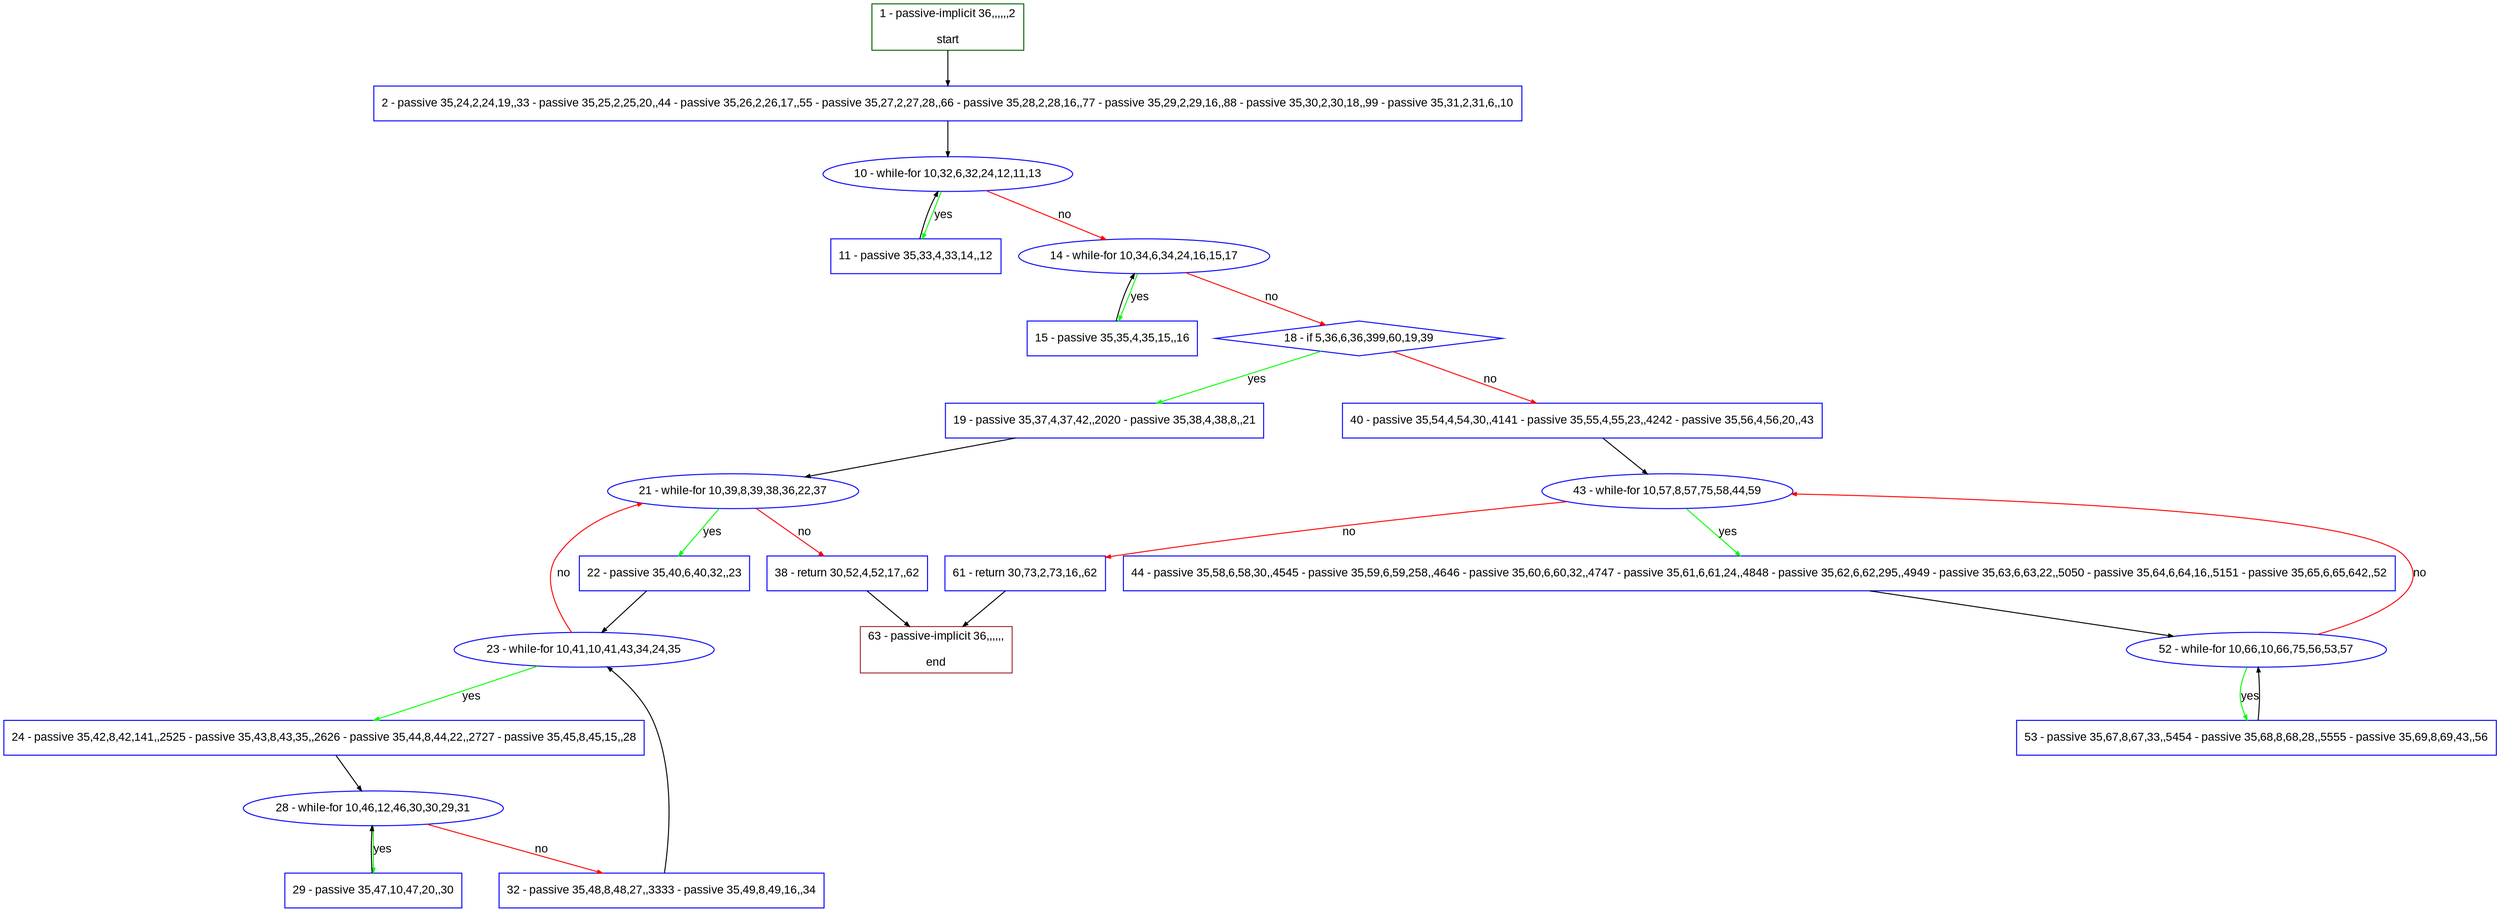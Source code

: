 digraph "" {
  graph [pack="true", label="", fontsize="12", packmode="clust", fontname="Arial", fillcolor="#FFFFCC", bgcolor="white", style="rounded,filled", compound="true"];
  node [node_initialized="no", label="", color="grey", fontsize="12", fillcolor="white", fontname="Arial", style="filled", shape="rectangle", compound="true", fixedsize="false"];
  edge [fontcolor="black", arrowhead="normal", arrowtail="none", arrowsize="0.5", ltail="", label="", color="black", fontsize="12", lhead="", fontname="Arial", dir="forward", compound="true"];
  __N1 [label="2 - passive 35,24,2,24,19,,33 - passive 35,25,2,25,20,,44 - passive 35,26,2,26,17,,55 - passive 35,27,2,27,28,,66 - passive 35,28,2,28,16,,77 - passive 35,29,2,29,16,,88 - passive 35,30,2,30,18,,99 - passive 35,31,2,31,6,,10", color="#0000ff", fillcolor="#ffffff", style="filled", shape="box"];
  __N2 [label="1 - passive-implicit 36,,,,,,2\n\nstart", color="#006400", fillcolor="#ffffff", style="filled", shape="box"];
  __N3 [label="10 - while-for 10,32,6,32,24,12,11,13", color="#0000ff", fillcolor="#ffffff", style="filled", shape="oval"];
  __N4 [label="11 - passive 35,33,4,33,14,,12", color="#0000ff", fillcolor="#ffffff", style="filled", shape="box"];
  __N5 [label="14 - while-for 10,34,6,34,24,16,15,17", color="#0000ff", fillcolor="#ffffff", style="filled", shape="oval"];
  __N6 [label="15 - passive 35,35,4,35,15,,16", color="#0000ff", fillcolor="#ffffff", style="filled", shape="box"];
  __N7 [label="18 - if 5,36,6,36,399,60,19,39", color="#0000ff", fillcolor="#ffffff", style="filled", shape="diamond"];
  __N8 [label="19 - passive 35,37,4,37,42,,2020 - passive 35,38,4,38,8,,21", color="#0000ff", fillcolor="#ffffff", style="filled", shape="box"];
  __N9 [label="40 - passive 35,54,4,54,30,,4141 - passive 35,55,4,55,23,,4242 - passive 35,56,4,56,20,,43", color="#0000ff", fillcolor="#ffffff", style="filled", shape="box"];
  __N10 [label="21 - while-for 10,39,8,39,38,36,22,37", color="#0000ff", fillcolor="#ffffff", style="filled", shape="oval"];
  __N11 [label="22 - passive 35,40,6,40,32,,23", color="#0000ff", fillcolor="#ffffff", style="filled", shape="box"];
  __N12 [label="38 - return 30,52,4,52,17,,62", color="#0000ff", fillcolor="#ffffff", style="filled", shape="box"];
  __N13 [label="23 - while-for 10,41,10,41,43,34,24,35", color="#0000ff", fillcolor="#ffffff", style="filled", shape="oval"];
  __N14 [label="24 - passive 35,42,8,42,141,,2525 - passive 35,43,8,43,35,,2626 - passive 35,44,8,44,22,,2727 - passive 35,45,8,45,15,,28", color="#0000ff", fillcolor="#ffffff", style="filled", shape="box"];
  __N15 [label="28 - while-for 10,46,12,46,30,30,29,31", color="#0000ff", fillcolor="#ffffff", style="filled", shape="oval"];
  __N16 [label="29 - passive 35,47,10,47,20,,30", color="#0000ff", fillcolor="#ffffff", style="filled", shape="box"];
  __N17 [label="32 - passive 35,48,8,48,27,,3333 - passive 35,49,8,49,16,,34", color="#0000ff", fillcolor="#ffffff", style="filled", shape="box"];
  __N18 [label="63 - passive-implicit 36,,,,,,\n\nend", color="#a52a2a", fillcolor="#ffffff", style="filled", shape="box"];
  __N19 [label="43 - while-for 10,57,8,57,75,58,44,59", color="#0000ff", fillcolor="#ffffff", style="filled", shape="oval"];
  __N20 [label="44 - passive 35,58,6,58,30,,4545 - passive 35,59,6,59,258,,4646 - passive 35,60,6,60,32,,4747 - passive 35,61,6,61,24,,4848 - passive 35,62,6,62,295,,4949 - passive 35,63,6,63,22,,5050 - passive 35,64,6,64,16,,5151 - passive 35,65,6,65,642,,52", color="#0000ff", fillcolor="#ffffff", style="filled", shape="box"];
  __N21 [label="61 - return 30,73,2,73,16,,62", color="#0000ff", fillcolor="#ffffff", style="filled", shape="box"];
  __N22 [label="52 - while-for 10,66,10,66,75,56,53,57", color="#0000ff", fillcolor="#ffffff", style="filled", shape="oval"];
  __N23 [label="53 - passive 35,67,8,67,33,,5454 - passive 35,68,8,68,28,,5555 - passive 35,69,8,69,43,,56", color="#0000ff", fillcolor="#ffffff", style="filled", shape="box"];
  __N2 -> __N1 [arrowhead="normal", arrowtail="none", color="#000000", label="", dir="forward"];
  __N1 -> __N3 [arrowhead="normal", arrowtail="none", color="#000000", label="", dir="forward"];
  __N3 -> __N4 [arrowhead="normal", arrowtail="none", color="#00ff00", label="yes", dir="forward"];
  __N4 -> __N3 [arrowhead="normal", arrowtail="none", color="#000000", label="", dir="forward"];
  __N3 -> __N5 [arrowhead="normal", arrowtail="none", color="#ff0000", label="no", dir="forward"];
  __N5 -> __N6 [arrowhead="normal", arrowtail="none", color="#00ff00", label="yes", dir="forward"];
  __N6 -> __N5 [arrowhead="normal", arrowtail="none", color="#000000", label="", dir="forward"];
  __N5 -> __N7 [arrowhead="normal", arrowtail="none", color="#ff0000", label="no", dir="forward"];
  __N7 -> __N8 [arrowhead="normal", arrowtail="none", color="#00ff00", label="yes", dir="forward"];
  __N7 -> __N9 [arrowhead="normal", arrowtail="none", color="#ff0000", label="no", dir="forward"];
  __N8 -> __N10 [arrowhead="normal", arrowtail="none", color="#000000", label="", dir="forward"];
  __N10 -> __N11 [arrowhead="normal", arrowtail="none", color="#00ff00", label="yes", dir="forward"];
  __N10 -> __N12 [arrowhead="normal", arrowtail="none", color="#ff0000", label="no", dir="forward"];
  __N11 -> __N13 [arrowhead="normal", arrowtail="none", color="#000000", label="", dir="forward"];
  __N13 -> __N10 [arrowhead="normal", arrowtail="none", color="#ff0000", label="no", dir="forward"];
  __N13 -> __N14 [arrowhead="normal", arrowtail="none", color="#00ff00", label="yes", dir="forward"];
  __N14 -> __N15 [arrowhead="normal", arrowtail="none", color="#000000", label="", dir="forward"];
  __N15 -> __N16 [arrowhead="normal", arrowtail="none", color="#00ff00", label="yes", dir="forward"];
  __N16 -> __N15 [arrowhead="normal", arrowtail="none", color="#000000", label="", dir="forward"];
  __N15 -> __N17 [arrowhead="normal", arrowtail="none", color="#ff0000", label="no", dir="forward"];
  __N17 -> __N13 [arrowhead="normal", arrowtail="none", color="#000000", label="", dir="forward"];
  __N12 -> __N18 [arrowhead="normal", arrowtail="none", color="#000000", label="", dir="forward"];
  __N9 -> __N19 [arrowhead="normal", arrowtail="none", color="#000000", label="", dir="forward"];
  __N19 -> __N20 [arrowhead="normal", arrowtail="none", color="#00ff00", label="yes", dir="forward"];
  __N19 -> __N21 [arrowhead="normal", arrowtail="none", color="#ff0000", label="no", dir="forward"];
  __N20 -> __N22 [arrowhead="normal", arrowtail="none", color="#000000", label="", dir="forward"];
  __N22 -> __N19 [arrowhead="normal", arrowtail="none", color="#ff0000", label="no", dir="forward"];
  __N22 -> __N23 [arrowhead="normal", arrowtail="none", color="#00ff00", label="yes", dir="forward"];
  __N23 -> __N22 [arrowhead="normal", arrowtail="none", color="#000000", label="", dir="forward"];
  __N21 -> __N18 [arrowhead="normal", arrowtail="none", color="#000000", label="", dir="forward"];
}
